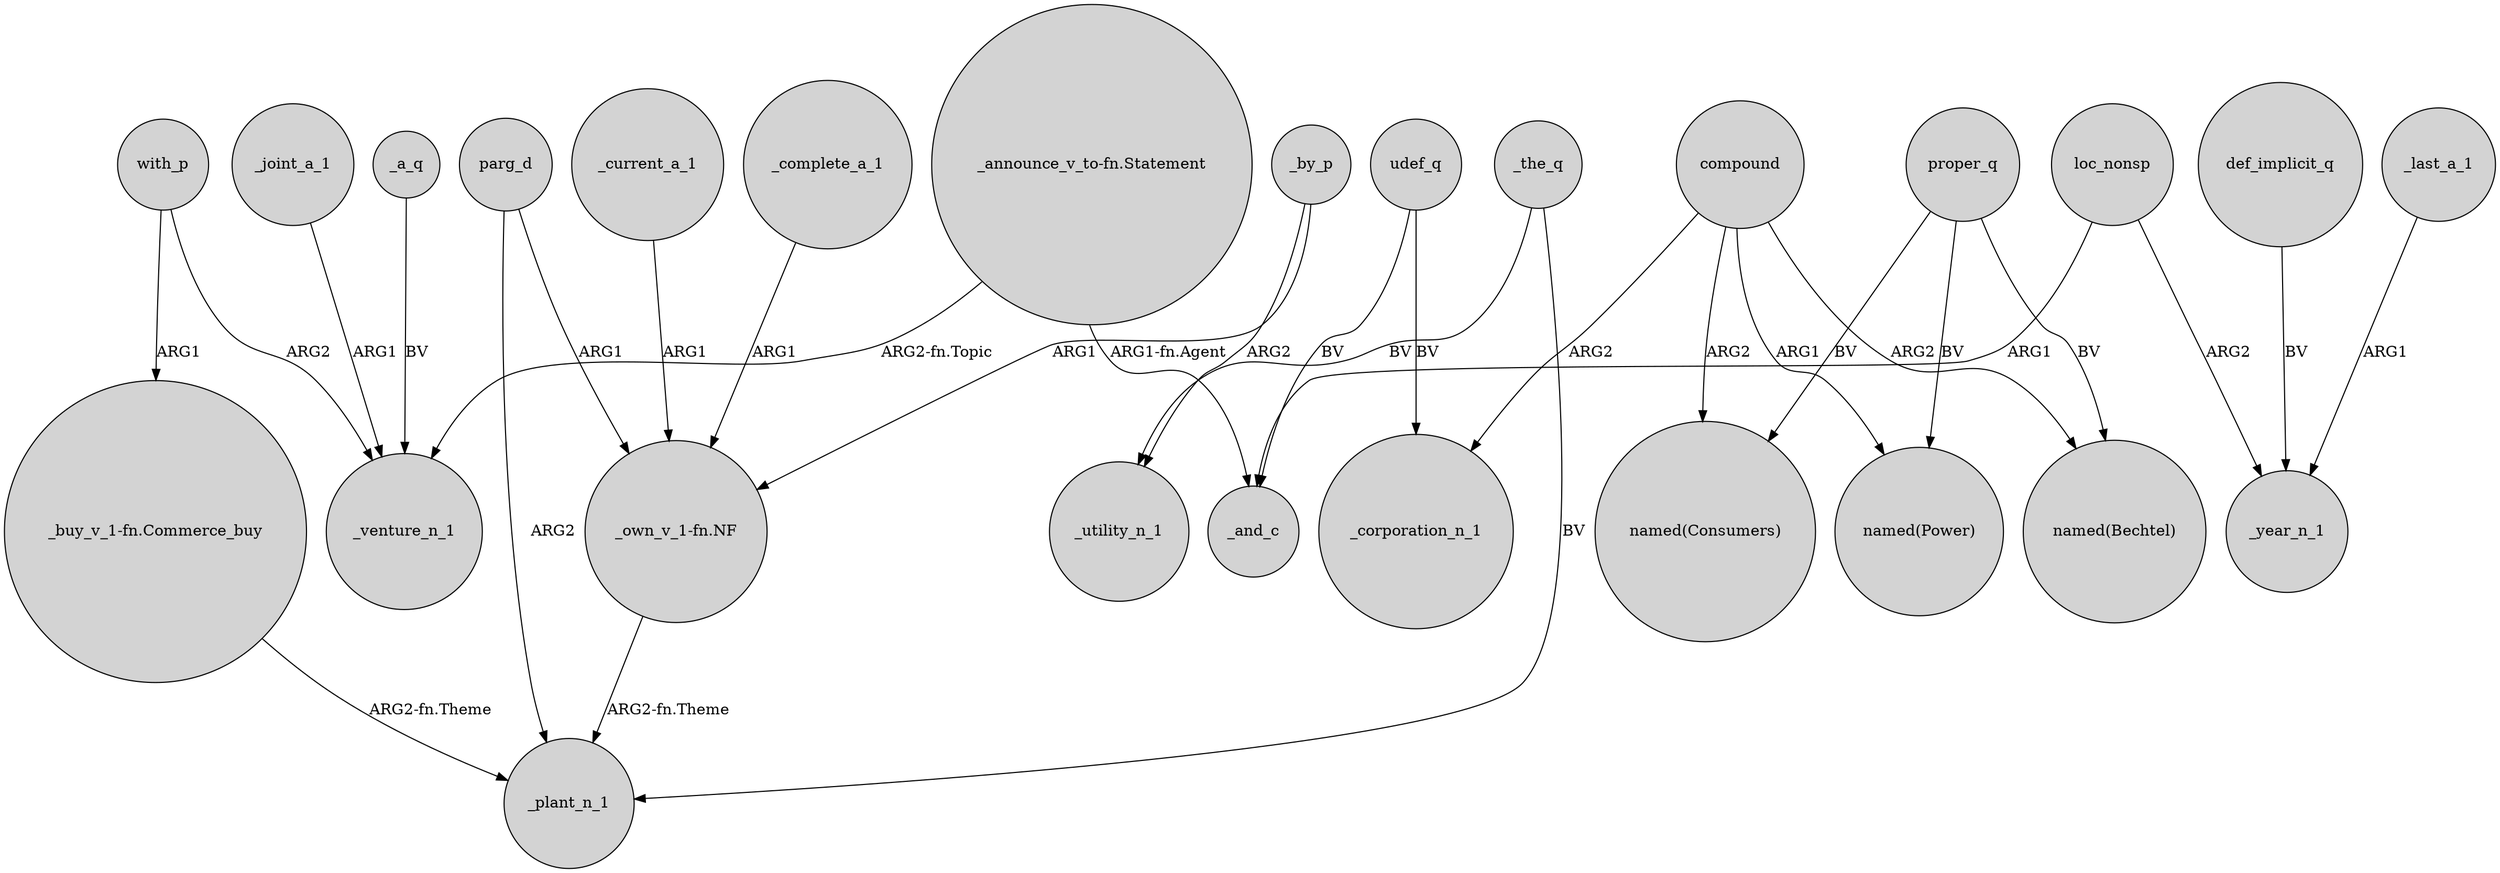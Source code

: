 digraph {
	node [shape=circle style=filled]
	loc_nonsp -> _and_c [label=ARG1]
	_joint_a_1 -> _venture_n_1 [label=ARG1]
	"_own_v_1-fn.NF" -> _plant_n_1 [label="ARG2-fn.Theme"]
	compound -> "named(Power)" [label=ARG1]
	compound -> "named(Consumers)" [label=ARG2]
	def_implicit_q -> _year_n_1 [label=BV]
	_the_q -> _plant_n_1 [label=BV]
	_complete_a_1 -> "_own_v_1-fn.NF" [label=ARG1]
	"_buy_v_1-fn.Commerce_buy" -> _plant_n_1 [label="ARG2-fn.Theme"]
	compound -> _corporation_n_1 [label=ARG2]
	"_announce_v_to-fn.Statement" -> _and_c [label="ARG1-fn.Agent"]
	"_announce_v_to-fn.Statement" -> _venture_n_1 [label="ARG2-fn.Topic"]
	with_p -> "_buy_v_1-fn.Commerce_buy" [label=ARG1]
	parg_d -> "_own_v_1-fn.NF" [label=ARG1]
	parg_d -> _plant_n_1 [label=ARG2]
	udef_q -> _corporation_n_1 [label=BV]
	proper_q -> "named(Bechtel)" [label=BV]
	with_p -> _venture_n_1 [label=ARG2]
	_the_q -> _utility_n_1 [label=BV]
	_by_p -> "_own_v_1-fn.NF" [label=ARG1]
	loc_nonsp -> _year_n_1 [label=ARG2]
	_last_a_1 -> _year_n_1 [label=ARG1]
	compound -> "named(Bechtel)" [label=ARG2]
	_by_p -> _utility_n_1 [label=ARG2]
	proper_q -> "named(Power)" [label=BV]
	_a_q -> _venture_n_1 [label=BV]
	udef_q -> _and_c [label=BV]
	proper_q -> "named(Consumers)" [label=BV]
	_current_a_1 -> "_own_v_1-fn.NF" [label=ARG1]
}
